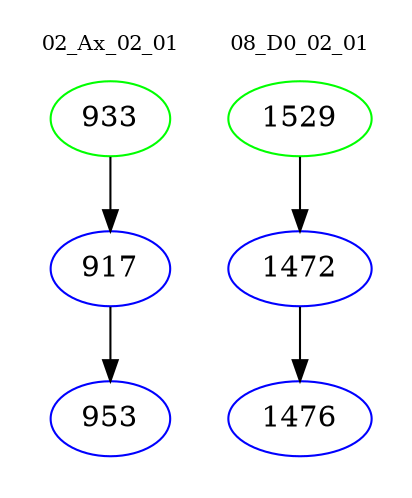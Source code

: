 digraph{
subgraph cluster_0 {
color = white
label = "02_Ax_02_01";
fontsize=10;
T0_933 [label="933", color="green"]
T0_933 -> T0_917 [color="black"]
T0_917 [label="917", color="blue"]
T0_917 -> T0_953 [color="black"]
T0_953 [label="953", color="blue"]
}
subgraph cluster_1 {
color = white
label = "08_D0_02_01";
fontsize=10;
T1_1529 [label="1529", color="green"]
T1_1529 -> T1_1472 [color="black"]
T1_1472 [label="1472", color="blue"]
T1_1472 -> T1_1476 [color="black"]
T1_1476 [label="1476", color="blue"]
}
}
